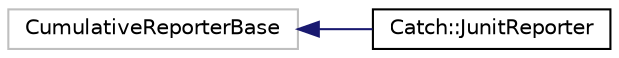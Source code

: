 digraph "Graphical Class Hierarchy"
{
  edge [fontname="Helvetica",fontsize="10",labelfontname="Helvetica",labelfontsize="10"];
  node [fontname="Helvetica",fontsize="10",shape=record];
  rankdir="LR";
  Node168 [label="CumulativeReporterBase",height=0.2,width=0.4,color="grey75", fillcolor="white", style="filled"];
  Node168 -> Node0 [dir="back",color="midnightblue",fontsize="10",style="solid",fontname="Helvetica"];
  Node0 [label="Catch::JunitReporter",height=0.2,width=0.4,color="black", fillcolor="white", style="filled",URL="$classCatch_1_1JunitReporter.html"];
}

